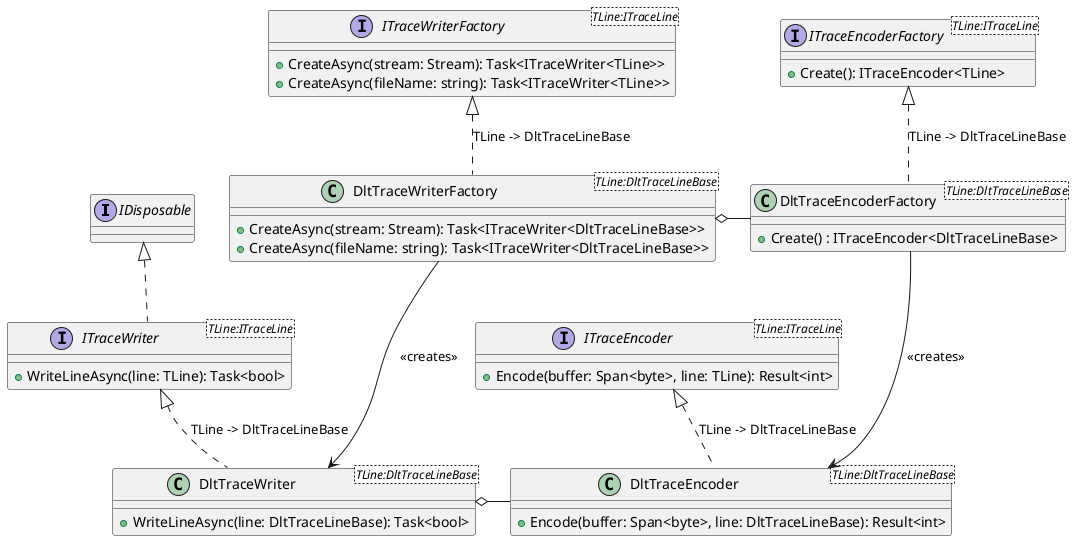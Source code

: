 @startuml DLT.Writer
interface IDisposable

interface ITraceWriter<TLine:ITraceLine> {
    +WriteLineAsync(line: TLine): Task<bool>
}
IDisposable <|.d. ITraceWriter

interface ITraceWriterFactory<TLine:ITraceLine> {
    +CreateAsync(stream: Stream): Task<ITraceWriter<TLine>>
    +CreateAsync(fileName: string): Task<ITraceWriter<TLine>>
}

interface ITraceEncoderFactory<TLine:ITraceLine> {
    +Create(): ITraceEncoder<TLine>
}

interface ITraceEncoder<TLine:ITraceLine> {
    +Encode(buffer: Span<byte>, line: TLine): Result<int>
}

class DltTraceWriterFactory<TLine:DltTraceLineBase> {
    +CreateAsync(stream: Stream): Task<ITraceWriter<DltTraceLineBase>>
    +CreateAsync(fileName: string): Task<ITraceWriter<DltTraceLineBase>>
}
ITraceWriterFactory <|.d. DltTraceWriterFactory : TLine -> DltTraceLineBase
DltTraceWriterFactory -d--> DltTraceWriter : <<creates>>

class DltTraceEncoderFactory<TLine:DltTraceLineBase> {
    +Create() : ITraceEncoder<DltTraceLineBase>
}
ITraceEncoderFactory <|.d. DltTraceEncoderFactory : TLine -> DltTraceLineBase
DltTraceWriterFactory o-r- DltTraceEncoderFactory
DltTraceEncoderFactory -d--> DltTraceEncoder : <<creates>>

class DltTraceWriter<TLine:DltTraceLineBase> {
    +WriteLineAsync(line: DltTraceLineBase): Task<bool>
}
ITraceWriter <|.d. DltTraceWriter : TLine -> DltTraceLineBase

class DltTraceEncoder<TLine:DltTraceLineBase> {
    +Encode(buffer: Span<byte>, line: DltTraceLineBase): Result<int>
}
ITraceEncoder <|.d. DltTraceEncoder : TLine -> DltTraceLineBase
DltTraceWriter o-r- DltTraceEncoder
@enduml